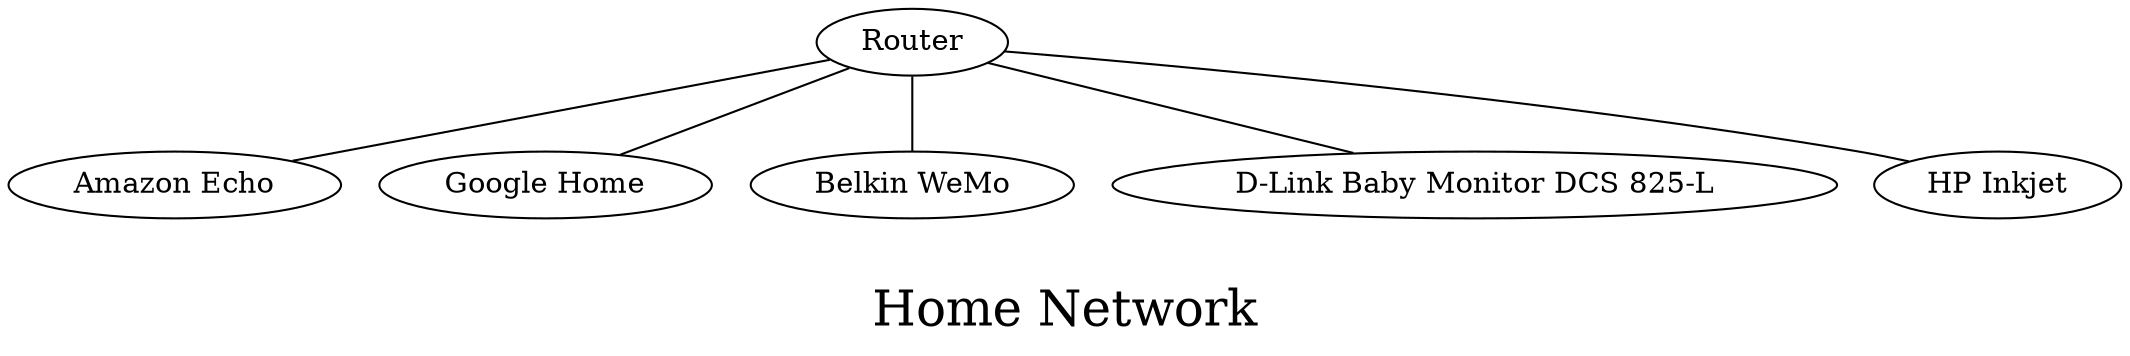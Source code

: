 /*****
Home Network
*****/

graph G {
  graph [splines=true overlap=false]
  node  [shape=ellipse, width=0.3, height=0.3]
  1 [label="Router"];
  2 [label="Amazon Echo"];
  3 [label="Google Home"];
  4 [label="Belkin WeMo"];
  5 [label="D-Link Baby Monitor DCS 825-L"];
  6 [label="HP Inkjet"];
  1 -- 2;
  1 -- 3;
  1 -- 4;
  1 -- 5;
  1 -- 6;
  label = "\nHome Network\n";  fontsize=24;
}
